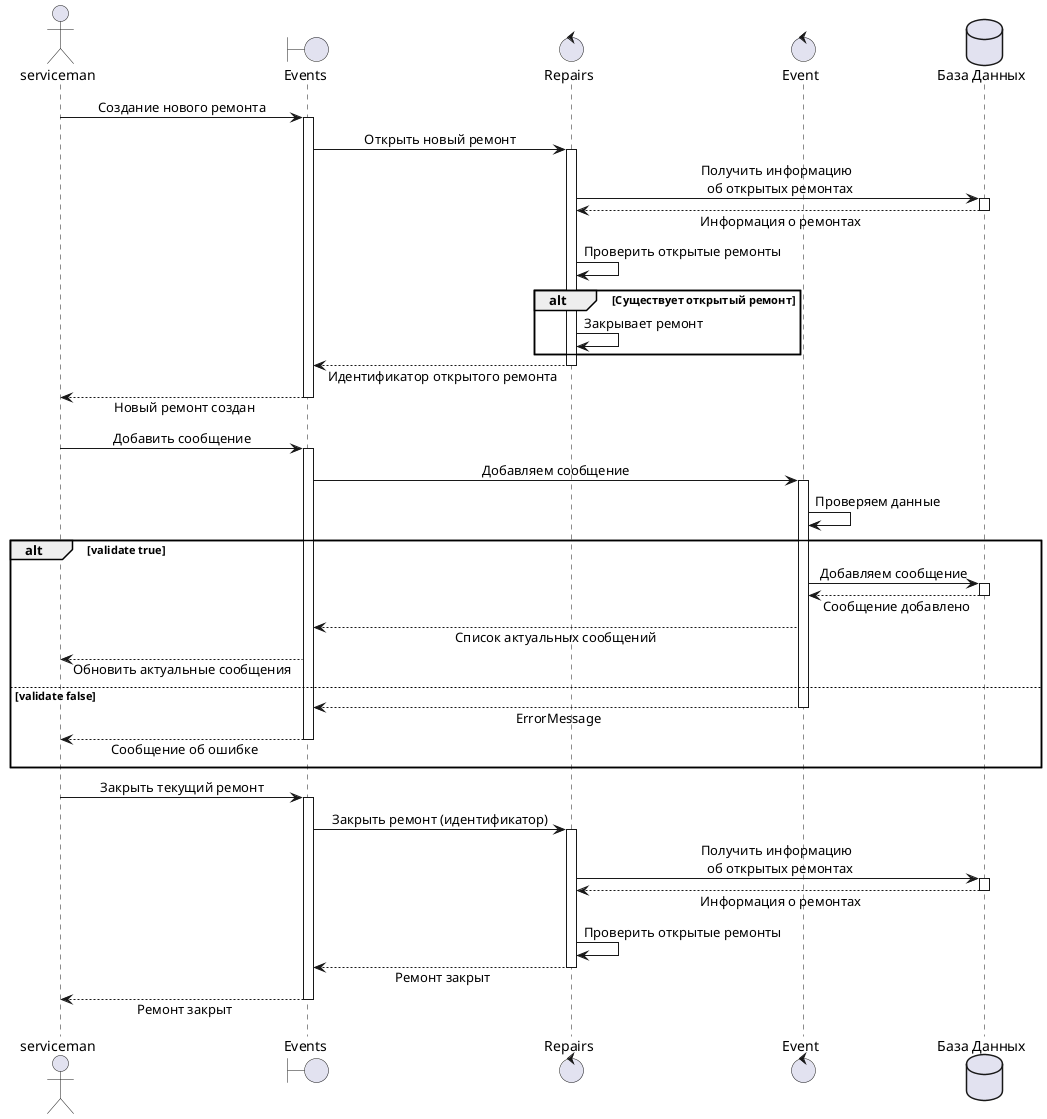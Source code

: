@startuml

actor "serviceman" as User
boundary "Events" as Events

control "Repairs" as Repairs
control "Event" as Event
 
database "База Данных" as DB

' Настройки отображения
skinparam responseMessageBelowArrow true
skinparam sequenceMessageAlign center


User->Events ++ : Создание нового ремонта
Events -> Repairs ++ : Открыть новый ремонт
Repairs -> DB++ : Получить информацию \n об открытых ремонтах
Repairs <-- DB-- : Информация о ремонтах
Repairs -> Repairs : Проверить открытые ремонты
alt Существует открытый ремонт
    Repairs -> Repairs : Закрывает ремонт
end
Events <-- Repairs-- : Идентификатор открытого ремонта

User <-- Events-- : Новый ремонт создан


User -> Events++ : Добавить сообщение
Events -> Event++ : Добавляем сообщение
Event -> Event : Проверяем данные
alt validate true
    Event -> DB ++ : Добавляем сообщение
    Event <-- DB -- : Сообщение добавлено
    Events <-- Event : Список актуальных сообщений
    User <-- Events : Обновить актуальные сообщения
else validate false
    Events <-- Event-- : ErrorMessage
    User <-- Events-- : Сообщение об ошибке
end

User -> Events++ : Закрыть текущий ремонт
Events -> Repairs++ : Закрыть ремонт (идентификатор)

Repairs -> DB++ : Получить информацию \n об открытых ремонтах
Repairs <-- DB-- : Информация о ремонтах

Repairs -> Repairs : Проверить открытые ремонты

Events <-- Repairs-- : Ремонт закрыт
User <-- Events-- : Ремонт закрыт

@enduml


